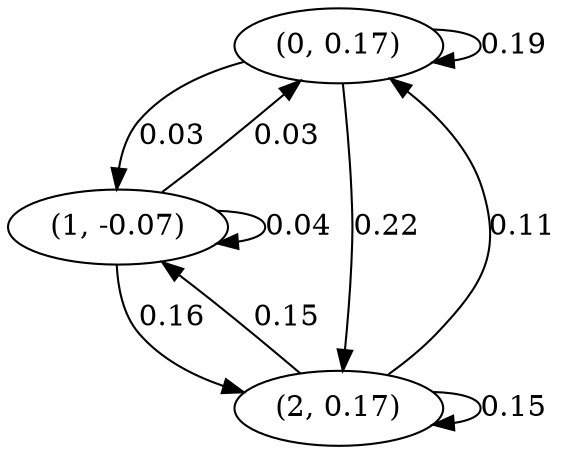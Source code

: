 digraph {
    0 [ label = "(0, 0.17)" ]
    1 [ label = "(1, -0.07)" ]
    2 [ label = "(2, 0.17)" ]
    0 -> 0 [ label = "0.19" ]
    1 -> 1 [ label = "0.04" ]
    2 -> 2 [ label = "0.15" ]
    1 -> 0 [ label = "0.03" ]
    2 -> 0 [ label = "0.11" ]
    0 -> 1 [ label = "0.03" ]
    2 -> 1 [ label = "0.15" ]
    0 -> 2 [ label = "0.22" ]
    1 -> 2 [ label = "0.16" ]
}

